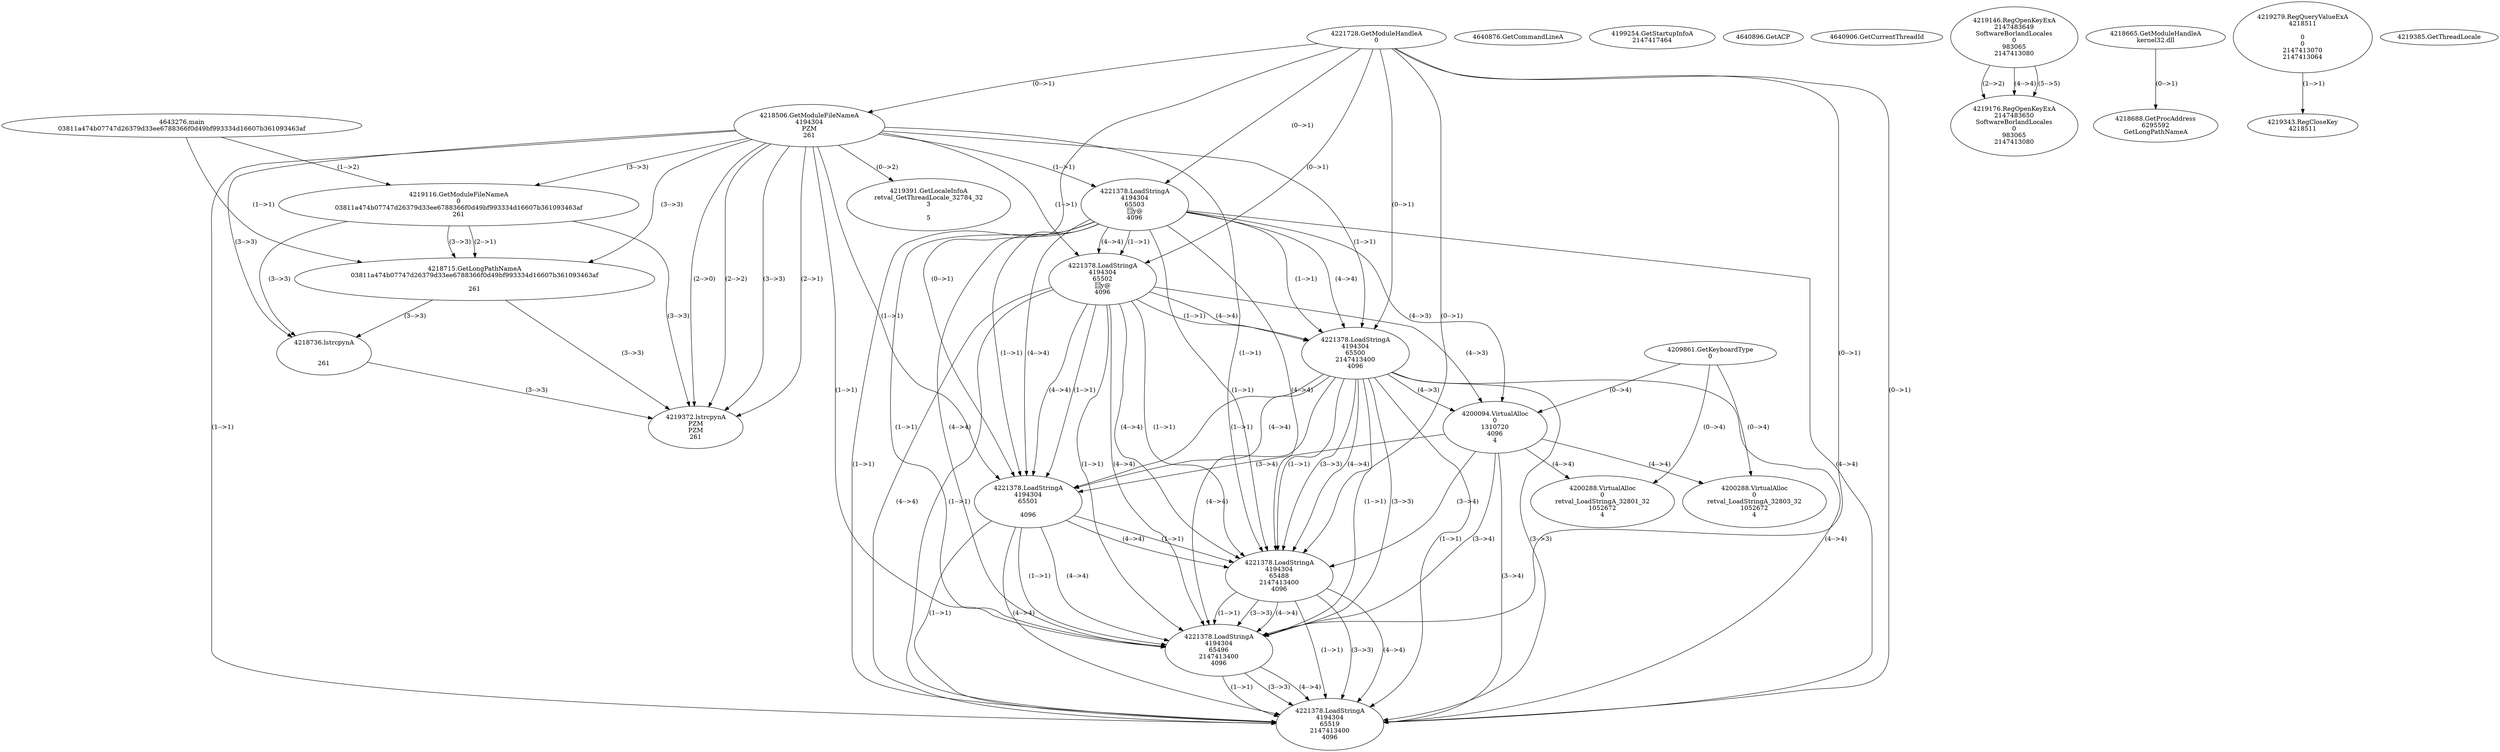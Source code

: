 // Global SCDG with merge call
digraph {
	0 [label="4643276.main
03811a474b07747d26379d33ee6788366f0d49bf993334d16607b361093463af"]
	1 [label="4221728.GetModuleHandleA
0"]
	2 [label="4209861.GetKeyboardType
0"]
	3 [label="4640876.GetCommandLineA
"]
	4 [label="4199254.GetStartupInfoA
2147417464"]
	5 [label="4640896.GetACP
"]
	6 [label="4640906.GetCurrentThreadId
"]
	7 [label="4218506.GetModuleFileNameA
4194304
PZM
261"]
	1 -> 7 [label="(0-->1)"]
	8 [label="4219116.GetModuleFileNameA
0
03811a474b07747d26379d33ee6788366f0d49bf993334d16607b361093463af
261"]
	0 -> 8 [label="(1-->2)"]
	7 -> 8 [label="(3-->3)"]
	9 [label="4219146.RegOpenKeyExA
2147483649
Software\Borland\Locales
0
983065
2147413080"]
	10 [label="4219176.RegOpenKeyExA
2147483650
Software\Borland\Locales
0
983065
2147413080"]
	9 -> 10 [label="(2-->2)"]
	9 -> 10 [label="(4-->4)"]
	9 -> 10 [label="(5-->5)"]
	11 [label="4218665.GetModuleHandleA
kernel32.dll"]
	12 [label="4218688.GetProcAddress
6295592
GetLongPathNameA"]
	11 -> 12 [label="(0-->1)"]
	13 [label="4218715.GetLongPathNameA
03811a474b07747d26379d33ee6788366f0d49bf993334d16607b361093463af

261"]
	0 -> 13 [label="(1-->1)"]
	8 -> 13 [label="(2-->1)"]
	7 -> 13 [label="(3-->3)"]
	8 -> 13 [label="(3-->3)"]
	14 [label="4218736.lstrcpynA


261"]
	7 -> 14 [label="(3-->3)"]
	8 -> 14 [label="(3-->3)"]
	13 -> 14 [label="(3-->3)"]
	15 [label="4219279.RegQueryValueExA
4218511

0
0
2147413070
2147413064"]
	16 [label="4219343.RegCloseKey
4218511"]
	15 -> 16 [label="(1-->1)"]
	17 [label="4219372.lstrcpynA
PZM
PZM
261"]
	7 -> 17 [label="(2-->1)"]
	7 -> 17 [label="(2-->2)"]
	7 -> 17 [label="(3-->3)"]
	8 -> 17 [label="(3-->3)"]
	13 -> 17 [label="(3-->3)"]
	14 -> 17 [label="(3-->3)"]
	7 -> 17 [label="(2-->0)"]
	18 [label="4219385.GetThreadLocale
"]
	19 [label="4219391.GetLocaleInfoA
retval_GetThreadLocale_32784_32
3

5"]
	7 -> 19 [label="(0-->2)"]
	20 [label="4221378.LoadStringA
4194304
65503
y@
4096"]
	1 -> 20 [label="(0-->1)"]
	7 -> 20 [label="(1-->1)"]
	21 [label="4221378.LoadStringA
4194304
65502
y@
4096"]
	1 -> 21 [label="(0-->1)"]
	7 -> 21 [label="(1-->1)"]
	20 -> 21 [label="(1-->1)"]
	20 -> 21 [label="(4-->4)"]
	22 [label="4221378.LoadStringA
4194304
65500
2147413400
4096"]
	1 -> 22 [label="(0-->1)"]
	7 -> 22 [label="(1-->1)"]
	20 -> 22 [label="(1-->1)"]
	21 -> 22 [label="(1-->1)"]
	20 -> 22 [label="(4-->4)"]
	21 -> 22 [label="(4-->4)"]
	23 [label="4200094.VirtualAlloc
0
1310720
4096
4"]
	20 -> 23 [label="(4-->3)"]
	21 -> 23 [label="(4-->3)"]
	22 -> 23 [label="(4-->3)"]
	2 -> 23 [label="(0-->4)"]
	24 [label="4221378.LoadStringA
4194304
65501

4096"]
	1 -> 24 [label="(0-->1)"]
	7 -> 24 [label="(1-->1)"]
	20 -> 24 [label="(1-->1)"]
	21 -> 24 [label="(1-->1)"]
	22 -> 24 [label="(1-->1)"]
	20 -> 24 [label="(4-->4)"]
	21 -> 24 [label="(4-->4)"]
	22 -> 24 [label="(4-->4)"]
	23 -> 24 [label="(3-->4)"]
	25 [label="4221378.LoadStringA
4194304
65488
2147413400
4096"]
	1 -> 25 [label="(0-->1)"]
	7 -> 25 [label="(1-->1)"]
	20 -> 25 [label="(1-->1)"]
	21 -> 25 [label="(1-->1)"]
	22 -> 25 [label="(1-->1)"]
	24 -> 25 [label="(1-->1)"]
	22 -> 25 [label="(3-->3)"]
	20 -> 25 [label="(4-->4)"]
	21 -> 25 [label="(4-->4)"]
	22 -> 25 [label="(4-->4)"]
	23 -> 25 [label="(3-->4)"]
	24 -> 25 [label="(4-->4)"]
	26 [label="4221378.LoadStringA
4194304
65496
2147413400
4096"]
	1 -> 26 [label="(0-->1)"]
	7 -> 26 [label="(1-->1)"]
	20 -> 26 [label="(1-->1)"]
	21 -> 26 [label="(1-->1)"]
	22 -> 26 [label="(1-->1)"]
	24 -> 26 [label="(1-->1)"]
	25 -> 26 [label="(1-->1)"]
	22 -> 26 [label="(3-->3)"]
	25 -> 26 [label="(3-->3)"]
	20 -> 26 [label="(4-->4)"]
	21 -> 26 [label="(4-->4)"]
	22 -> 26 [label="(4-->4)"]
	23 -> 26 [label="(3-->4)"]
	24 -> 26 [label="(4-->4)"]
	25 -> 26 [label="(4-->4)"]
	27 [label="4200288.VirtualAlloc
0
retval_LoadStringA_32801_32
1052672
4"]
	2 -> 27 [label="(0-->4)"]
	23 -> 27 [label="(4-->4)"]
	28 [label="4221378.LoadStringA
4194304
65519
2147413400
4096"]
	1 -> 28 [label="(0-->1)"]
	7 -> 28 [label="(1-->1)"]
	20 -> 28 [label="(1-->1)"]
	21 -> 28 [label="(1-->1)"]
	22 -> 28 [label="(1-->1)"]
	24 -> 28 [label="(1-->1)"]
	25 -> 28 [label="(1-->1)"]
	26 -> 28 [label="(1-->1)"]
	22 -> 28 [label="(3-->3)"]
	25 -> 28 [label="(3-->3)"]
	26 -> 28 [label="(3-->3)"]
	20 -> 28 [label="(4-->4)"]
	21 -> 28 [label="(4-->4)"]
	22 -> 28 [label="(4-->4)"]
	23 -> 28 [label="(3-->4)"]
	24 -> 28 [label="(4-->4)"]
	25 -> 28 [label="(4-->4)"]
	26 -> 28 [label="(4-->4)"]
	29 [label="4200288.VirtualAlloc
0
retval_LoadStringA_32803_32
1052672
4"]
	2 -> 29 [label="(0-->4)"]
	23 -> 29 [label="(4-->4)"]
}
